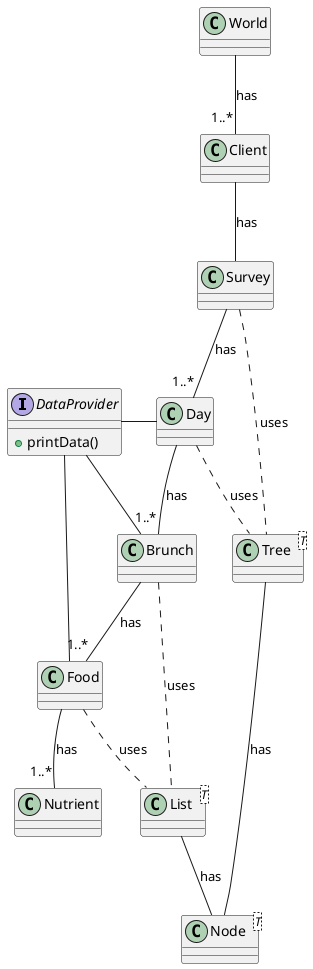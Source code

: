 @startuml class diagram
interface DataProvider{
 + printData()
}
class World{}
class Client{}
class Survey{}
class Day{}
class Brunch{}
class Food{}
class Nutrient{}
class Tree<T>{}
class Node<T>{}
class List<T>{}


World -- "1..*" Client : has
Client -- Survey : has
Survey -- "1..*" Day : has
Survey .. Tree : uses
Day .. Tree : uses
Day -- "1..*" Brunch : has
Day -left- DataProvider
Brunch .. List : uses
Brunch -- "1..*" Food : has
Brunch -left- DataProvider
Food .. List : uses
Food -- "1..*" Nutrient : has
Food -left- DataProvider
Tree -- Node : has
List -- Node : has
@enduml